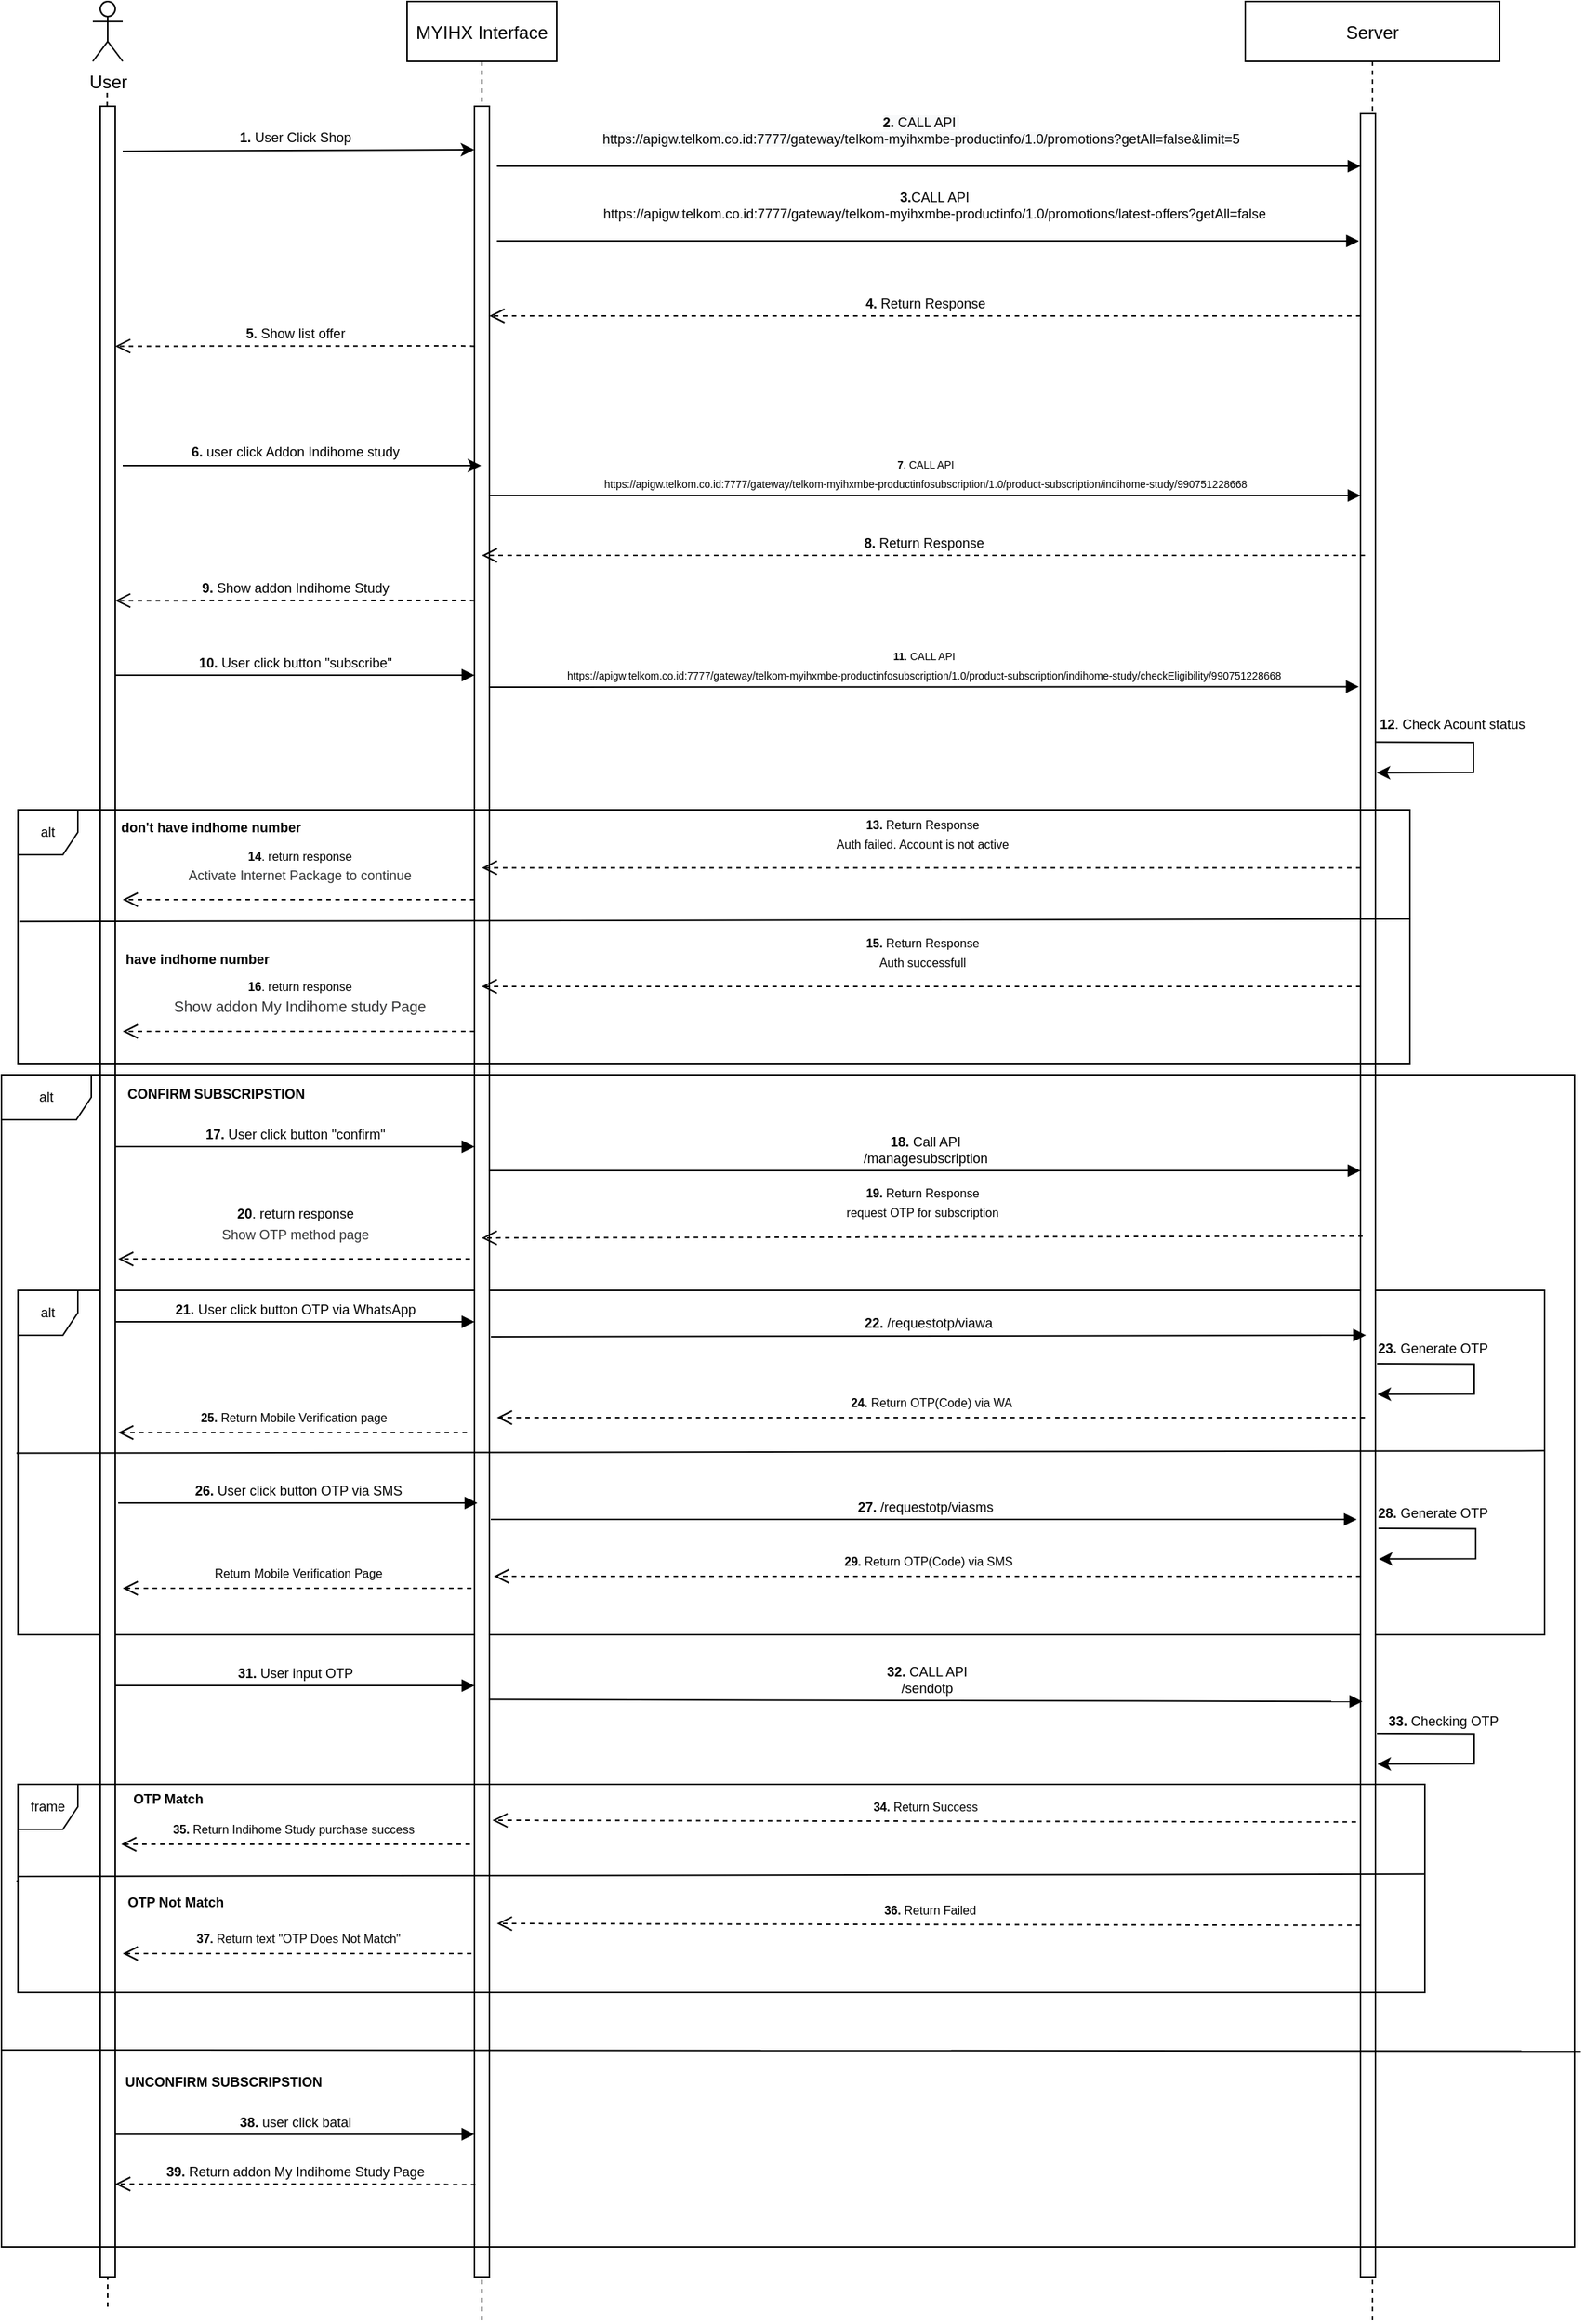 <mxfile version="16.1.0" type="device"><diagram id="kgpKYQtTHZ0yAKxKKP6v" name="Page-1"><mxGraphModel dx="1673" dy="925" grid="1" gridSize="10" guides="1" tooltips="1" connect="1" arrows="1" fold="1" page="1" pageScale="1" pageWidth="1169" pageHeight="1654" math="0" shadow="0"><root><mxCell id="0"/><mxCell id="1" parent="0"/><mxCell id="UdE4T_In16IvstI7TLMH-54" value="&lt;p style=&quot;line-height: 0 ; font-size: 9px&quot;&gt;&lt;font style=&quot;font-size: 9px&quot;&gt;&lt;b&gt;20&lt;/b&gt;. return response&lt;/font&gt;&lt;/p&gt;&lt;p style=&quot;box-sizing: border-box ; margin: 0px auto 0.5rem ; line-height: 1.2 ; color: rgb(51 , 52 , 53) ; max-width: 400px ; font-size: 9px&quot;&gt;&lt;font style=&quot;font-size: 9px&quot;&gt;Show OTP method page&lt;/font&gt;&lt;/p&gt;&lt;p&gt;&lt;/p&gt;" style="html=1;verticalAlign=bottom;endArrow=open;dashed=1;endSize=8;rounded=0;fontSize=7;" edge="1" parent="1"><mxGeometry relative="1" as="geometry"><mxPoint x="392" y="910" as="sourcePoint"/><mxPoint x="157" y="910" as="targetPoint"/><Array as="points"/></mxGeometry></mxCell><mxCell id="UdE4T_In16IvstI7TLMH-68" value="alt" style="shape=umlFrame;whiteSpace=wrap;html=1;fontFamily=Helvetica;fontSize=9;fontColor=#000000;fillColor=none;width=40;height=30;" vertex="1" parent="1"><mxGeometry x="90" y="931" width="1020" height="230" as="geometry"/></mxCell><mxCell id="UdE4T_In16IvstI7TLMH-1" value="MYIHX Interface" style="shape=umlLifeline;perimeter=lifelinePerimeter;container=1;collapsible=0;recursiveResize=0;rounded=0;shadow=0;strokeWidth=1;" vertex="1" parent="1"><mxGeometry x="350" y="70" width="100" height="1550" as="geometry"/></mxCell><mxCell id="UdE4T_In16IvstI7TLMH-2" value="" style="points=[];perimeter=orthogonalPerimeter;rounded=0;shadow=0;strokeWidth=1;" vertex="1" parent="UdE4T_In16IvstI7TLMH-1"><mxGeometry x="45" y="70" width="10" height="1450" as="geometry"/></mxCell><mxCell id="UdE4T_In16IvstI7TLMH-21" value="&lt;font style=&quot;font-size: 7px&quot;&gt;&lt;b&gt;7&lt;/b&gt;. CALL API&lt;br&gt;https://apigw.telkom.co.id:7777/gateway/telkom-myihxmbe-productinfosubscription/1.0/product-subscription/indihome-study/990751228668&lt;/font&gt;" style="html=1;verticalAlign=bottom;endArrow=block;rounded=0;" edge="1" parent="UdE4T_In16IvstI7TLMH-1" target="UdE4T_In16IvstI7TLMH-4"><mxGeometry width="80" relative="1" as="geometry"><mxPoint x="55" y="330" as="sourcePoint"/><mxPoint x="595" y="330" as="targetPoint"/></mxGeometry></mxCell><mxCell id="UdE4T_In16IvstI7TLMH-50" value="&lt;b&gt;18. &lt;/b&gt;Call API&lt;br&gt;/managesubscription" style="html=1;verticalAlign=bottom;endArrow=block;rounded=0;fontFamily=Helvetica;fontSize=9;fontColor=#000000;" edge="1" parent="UdE4T_In16IvstI7TLMH-1"><mxGeometry width="80" relative="1" as="geometry"><mxPoint x="55" y="781" as="sourcePoint"/><mxPoint x="637" y="781" as="targetPoint"/></mxGeometry></mxCell><mxCell id="UdE4T_In16IvstI7TLMH-77" value="&lt;p style=&quot;line-height: 0&quot;&gt;&lt;font style=&quot;font-size: 8px&quot;&gt;&lt;b&gt;35.&amp;nbsp;&lt;/b&gt;Return Indihome Study purchase success&amp;nbsp;&amp;nbsp;&lt;/font&gt;&lt;/p&gt;&lt;p&gt;&lt;/p&gt;" style="html=1;verticalAlign=bottom;endArrow=open;dashed=1;endSize=8;rounded=0;fontSize=7;" edge="1" parent="UdE4T_In16IvstI7TLMH-1"><mxGeometry relative="1" as="geometry"><mxPoint x="42" y="1231.0" as="sourcePoint"/><mxPoint x="-191" y="1231.0" as="targetPoint"/><Array as="points"/></mxGeometry></mxCell><mxCell id="UdE4T_In16IvstI7TLMH-3" value="Server" style="shape=umlLifeline;perimeter=lifelinePerimeter;container=1;collapsible=0;recursiveResize=0;rounded=0;shadow=0;strokeWidth=1;" vertex="1" parent="1"><mxGeometry x="910" y="70" width="170" height="1550" as="geometry"/></mxCell><mxCell id="UdE4T_In16IvstI7TLMH-4" value="" style="points=[];perimeter=orthogonalPerimeter;rounded=0;shadow=0;strokeWidth=1;" vertex="1" parent="UdE4T_In16IvstI7TLMH-3"><mxGeometry x="77" y="75" width="10" height="1445" as="geometry"/></mxCell><mxCell id="UdE4T_In16IvstI7TLMH-29" value="" style="endArrow=classic;html=1;rounded=0;fontSize=9;exitX=1.005;exitY=0.666;exitDx=0;exitDy=0;exitPerimeter=0;entryX=1.036;entryY=0.728;entryDx=0;entryDy=0;entryPerimeter=0;" edge="1" parent="UdE4T_In16IvstI7TLMH-3"><mxGeometry width="50" height="50" relative="1" as="geometry"><mxPoint x="87.53" y="494.78" as="sourcePoint"/><mxPoint x="87.84" y="515.24" as="targetPoint"/><Array as="points"><mxPoint x="152.48" y="495"/><mxPoint x="152.48" y="515"/></Array></mxGeometry></mxCell><mxCell id="UdE4T_In16IvstI7TLMH-66" value="&lt;b&gt;28. &lt;/b&gt;Generate OTP" style="text;html=1;align=center;verticalAlign=middle;resizable=0;points=[];autosize=1;strokeColor=none;fillColor=none;fontSize=9;fontFamily=Helvetica;fontColor=#000000;" vertex="1" parent="UdE4T_In16IvstI7TLMH-3"><mxGeometry x="80" y="1000" width="90" height="20" as="geometry"/></mxCell><mxCell id="UdE4T_In16IvstI7TLMH-58" value="&lt;b&gt;23. &lt;/b&gt;Generate OTP" style="text;html=1;align=center;verticalAlign=middle;resizable=0;points=[];autosize=1;strokeColor=none;fillColor=none;fontSize=9;fontFamily=Helvetica;fontColor=#000000;" vertex="1" parent="UdE4T_In16IvstI7TLMH-3"><mxGeometry x="80" y="890" width="90" height="20" as="geometry"/></mxCell><mxCell id="UdE4T_In16IvstI7TLMH-57" value="" style="endArrow=classic;html=1;rounded=0;fontSize=9;exitX=1.005;exitY=0.666;exitDx=0;exitDy=0;exitPerimeter=0;entryX=1.036;entryY=0.728;entryDx=0;entryDy=0;entryPerimeter=0;" edge="1" parent="UdE4T_In16IvstI7TLMH-3"><mxGeometry width="50" height="50" relative="1" as="geometry"><mxPoint x="88.05" y="910.0" as="sourcePoint"/><mxPoint x="88.36" y="930.46" as="targetPoint"/><Array as="points"><mxPoint x="153" y="910.22"/><mxPoint x="153" y="930.22"/></Array></mxGeometry></mxCell><mxCell id="UdE4T_In16IvstI7TLMH-65" value="" style="endArrow=classic;html=1;rounded=0;fontSize=9;exitX=1.005;exitY=0.666;exitDx=0;exitDy=0;exitPerimeter=0;entryX=1.036;entryY=0.728;entryDx=0;entryDy=0;entryPerimeter=0;" edge="1" parent="UdE4T_In16IvstI7TLMH-3"><mxGeometry width="50" height="50" relative="1" as="geometry"><mxPoint x="89" y="1020.0" as="sourcePoint"/><mxPoint x="89.31" y="1040.46" as="targetPoint"/><Array as="points"><mxPoint x="153.95" y="1020.22"/><mxPoint x="153.95" y="1040.22"/></Array></mxGeometry></mxCell><mxCell id="UdE4T_In16IvstI7TLMH-5" value="" style="endArrow=classic;html=1;rounded=0;entryX=-0.014;entryY=0.02;entryDx=0;entryDy=0;entryPerimeter=0;" edge="1" parent="1" target="UdE4T_In16IvstI7TLMH-2"><mxGeometry width="50" height="50" relative="1" as="geometry"><mxPoint x="160" y="170" as="sourcePoint"/><mxPoint x="440" y="170" as="targetPoint"/></mxGeometry></mxCell><mxCell id="UdE4T_In16IvstI7TLMH-6" value="&lt;font style=&quot;font-size: 9px&quot;&gt;&lt;b&gt;1.&lt;/b&gt; User Click Shop&lt;/font&gt;" style="text;html=1;align=center;verticalAlign=middle;resizable=0;points=[];autosize=1;strokeColor=none;fillColor=none;" vertex="1" parent="1"><mxGeometry x="230" y="150" width="90" height="20" as="geometry"/></mxCell><mxCell id="UdE4T_In16IvstI7TLMH-7" value="&lt;font style=&quot;font-size: 9px&quot;&gt;&lt;br&gt;&lt;/font&gt;" style="text;html=1;align=center;verticalAlign=middle;resizable=0;points=[];autosize=1;strokeColor=none;fillColor=none;" vertex="1" parent="1"><mxGeometry x="630" y="130" width="20" height="20" as="geometry"/></mxCell><mxCell id="UdE4T_In16IvstI7TLMH-8" value="&lt;b&gt;4. &lt;/b&gt;Return Response" style="html=1;verticalAlign=bottom;endArrow=open;dashed=1;endSize=8;rounded=0;fontSize=9;" edge="1" parent="1" source="UdE4T_In16IvstI7TLMH-4" target="UdE4T_In16IvstI7TLMH-2"><mxGeometry relative="1" as="geometry"><mxPoint x="620" y="210" as="sourcePoint"/><mxPoint x="540" y="210" as="targetPoint"/><Array as="points"><mxPoint x="640" y="280"/></Array></mxGeometry></mxCell><mxCell id="UdE4T_In16IvstI7TLMH-13" value="&lt;b&gt;5. &lt;/b&gt;Show list offer" style="html=1;verticalAlign=bottom;endArrow=open;dashed=1;endSize=8;rounded=0;fontSize=9;" edge="1" parent="1"><mxGeometry relative="1" as="geometry"><mxPoint x="395" y="300.24" as="sourcePoint"/><mxPoint x="155" y="300.24" as="targetPoint"/><Array as="points"><mxPoint x="385" y="300"/></Array></mxGeometry></mxCell><mxCell id="UdE4T_In16IvstI7TLMH-14" value="&lt;b&gt;3.&lt;/b&gt;CALL API &lt;br&gt;https://apigw.telkom.co.id:7777/gateway/telkom-myihxmbe-productinfo/1.0/promotions/latest-offers?getAll=false" style="html=1;verticalAlign=bottom;endArrow=block;rounded=0;fontSize=9;targetPerimeterSpacing=1;" edge="1" parent="1" target="UdE4T_In16IvstI7TLMH-4"><mxGeometry x="0.013" y="10" width="80" relative="1" as="geometry"><mxPoint x="410" y="230" as="sourcePoint"/><mxPoint x="610" y="230" as="targetPoint"/><Array as="points"><mxPoint x="640" y="230"/></Array><mxPoint as="offset"/></mxGeometry></mxCell><mxCell id="UdE4T_In16IvstI7TLMH-15" value="&lt;b style=&quot;background-color: rgb(248 , 249 , 250)&quot;&gt;2.&lt;/b&gt;&lt;span style=&quot;background-color: rgb(248 , 249 , 250)&quot;&gt;&amp;nbsp;CALL API&amp;nbsp;&lt;/span&gt;&lt;br style=&quot;background-color: rgb(248 , 249 , 250)&quot;&gt;&lt;span style=&quot;background-color: rgb(248 , 249 , 250)&quot;&gt;https://apigw.telkom.co.id:7777/gateway/telkom-myihxmbe-productinfo/1.0/promotions?getAll=false&amp;amp;limit=5&lt;/span&gt;" style="html=1;verticalAlign=bottom;endArrow=block;rounded=0;fontSize=9;endSize=6;targetPerimeterSpacing=0;" edge="1" parent="1" target="UdE4T_In16IvstI7TLMH-4"><mxGeometry x="-0.021" y="10" width="80" relative="1" as="geometry"><mxPoint x="410" y="180" as="sourcePoint"/><mxPoint x="860" y="180" as="targetPoint"/><Array as="points"><mxPoint x="630" y="180"/></Array><mxPoint as="offset"/></mxGeometry></mxCell><mxCell id="UdE4T_In16IvstI7TLMH-10" value="User" style="shape=umlActor;verticalLabelPosition=bottom;verticalAlign=top;html=1;outlineConnect=0;" vertex="1" parent="1"><mxGeometry x="140" y="70" width="20" height="40" as="geometry"/></mxCell><mxCell id="UdE4T_In16IvstI7TLMH-11" value="" style="endArrow=none;dashed=1;html=1;rounded=0;" edge="1" parent="1"><mxGeometry width="50" height="50" relative="1" as="geometry"><mxPoint x="150" y="1610" as="sourcePoint"/><mxPoint x="149.66" y="130" as="targetPoint"/></mxGeometry></mxCell><mxCell id="UdE4T_In16IvstI7TLMH-12" value="" style="points=[];perimeter=orthogonalPerimeter;rounded=0;shadow=0;strokeWidth=1;" vertex="1" parent="1"><mxGeometry x="145" y="140" width="10" height="1450" as="geometry"/></mxCell><mxCell id="UdE4T_In16IvstI7TLMH-19" value="" style="endArrow=classic;html=1;rounded=0;" edge="1" parent="1" target="UdE4T_In16IvstI7TLMH-1"><mxGeometry width="50" height="50" relative="1" as="geometry"><mxPoint x="160" y="380" as="sourcePoint"/><mxPoint x="390" y="380" as="targetPoint"/></mxGeometry></mxCell><mxCell id="UdE4T_In16IvstI7TLMH-20" value="&lt;font style=&quot;font-size: 9px&quot;&gt;&lt;b&gt;6. &lt;/b&gt;user click Addon Indihome study&lt;/font&gt;" style="text;html=1;align=center;verticalAlign=middle;resizable=0;points=[];autosize=1;strokeColor=none;fillColor=none;" vertex="1" parent="1"><mxGeometry x="200" y="360" width="150" height="20" as="geometry"/></mxCell><mxCell id="UdE4T_In16IvstI7TLMH-23" value="&lt;b&gt;8. &lt;/b&gt;Return Response" style="html=1;verticalAlign=bottom;endArrow=open;dashed=1;endSize=8;rounded=0;fontSize=9;" edge="1" parent="1" target="UdE4T_In16IvstI7TLMH-1"><mxGeometry relative="1" as="geometry"><mxPoint x="990" y="440" as="sourcePoint"/><mxPoint x="410" y="440" as="targetPoint"/><Array as="points"><mxPoint x="660" y="440"/></Array></mxGeometry></mxCell><mxCell id="UdE4T_In16IvstI7TLMH-24" value="&lt;b&gt;9. &lt;/b&gt;Show addon Indihome Study" style="html=1;verticalAlign=bottom;endArrow=open;dashed=1;endSize=8;rounded=0;fontSize=9;" edge="1" parent="1"><mxGeometry relative="1" as="geometry"><mxPoint x="395" y="470.24" as="sourcePoint"/><mxPoint x="155" y="470.24" as="targetPoint"/><Array as="points"><mxPoint x="385" y="470"/></Array></mxGeometry></mxCell><mxCell id="UdE4T_In16IvstI7TLMH-25" value="&lt;b&gt;10.&lt;/b&gt; User click button &quot;subscribe&quot;" style="html=1;verticalAlign=bottom;endArrow=block;rounded=0;fontSize=9;" edge="1" parent="1"><mxGeometry width="80" relative="1" as="geometry"><mxPoint x="155" y="520" as="sourcePoint"/><mxPoint x="395" y="520" as="targetPoint"/></mxGeometry></mxCell><mxCell id="UdE4T_In16IvstI7TLMH-28" value="&lt;font style=&quot;font-size: 7px&quot;&gt;&lt;b&gt;11&lt;/b&gt;. CALL API&lt;br&gt;https://apigw.telkom.co.id:7777/gateway/telkom-myihxmbe-productinfosubscription/1.0/product-subscription/indihome-study/checkEligibility/990751228668&lt;/font&gt;" style="html=1;verticalAlign=bottom;endArrow=block;rounded=0;entryX=-0.112;entryY=0.287;entryDx=0;entryDy=0;entryPerimeter=0;" edge="1" parent="1"><mxGeometry width="80" relative="1" as="geometry"><mxPoint x="405" y="528.0" as="sourcePoint"/><mxPoint x="985.88" y="527.715" as="targetPoint"/></mxGeometry></mxCell><mxCell id="UdE4T_In16IvstI7TLMH-32" value="&lt;p style=&quot;line-height: 0&quot;&gt;&lt;span style=&quot;font-size: 8px&quot;&gt;&lt;b&gt;14&lt;/b&gt;. return response&lt;/span&gt;&lt;/p&gt;&lt;p style=&quot;box-sizing: border-box ; margin: 0px auto 0.5rem ; line-height: 1.2 ; color: rgb(51 , 52 , 53) ; max-width: 400px&quot;&gt;&lt;font style=&quot;font-size: 9px&quot;&gt;Activate Internet Package to continue&lt;/font&gt;&lt;/p&gt;&lt;p&gt;&lt;/p&gt;" style="html=1;verticalAlign=bottom;endArrow=open;dashed=1;endSize=8;rounded=0;fontSize=7;" edge="1" parent="1" source="UdE4T_In16IvstI7TLMH-2"><mxGeometry relative="1" as="geometry"><mxPoint x="695.05" y="630" as="sourcePoint"/><mxPoint x="160" y="670" as="targetPoint"/><Array as="points"/></mxGeometry></mxCell><mxCell id="UdE4T_In16IvstI7TLMH-31" value="&lt;p style=&quot;line-height: 0&quot;&gt;&lt;font style=&quot;font-size: 8px&quot;&gt;&lt;b&gt;13.&amp;nbsp;&lt;/b&gt;Return Response&lt;br&gt;&lt;/font&gt;&lt;/p&gt;&lt;p style=&quot;font-size: 8px&quot;&gt;&lt;span style=&quot;text-align: left&quot;&gt;&lt;font style=&quot;font-size: 8px&quot;&gt;Auth failed. Account is not active&lt;/font&gt;&lt;/span&gt;&lt;/p&gt;&lt;p&gt;&lt;/p&gt;" style="html=1;verticalAlign=bottom;endArrow=open;dashed=1;endSize=8;rounded=0;fontSize=7;entryX=0.5;entryY=0.622;entryDx=0;entryDy=0;entryPerimeter=0;" edge="1" parent="1" source="UdE4T_In16IvstI7TLMH-4"><mxGeometry relative="1" as="geometry"><mxPoint x="949.5" y="648.74" as="sourcePoint"/><mxPoint x="400" y="648.74" as="targetPoint"/><Array as="points"/></mxGeometry></mxCell><mxCell id="UdE4T_In16IvstI7TLMH-36" value="&lt;p style=&quot;line-height: 0&quot;&gt;&lt;font style=&quot;font-size: 8px&quot;&gt;&lt;b&gt;15.&amp;nbsp;&lt;/b&gt;Return Response&lt;br&gt;&lt;/font&gt;&lt;/p&gt;&lt;p style=&quot;font-size: 8px&quot;&gt;&lt;span style=&quot;text-align: left&quot;&gt;&lt;font style=&quot;font-size: 8px&quot;&gt;Auth successfull&lt;/font&gt;&lt;/span&gt;&lt;/p&gt;&lt;p&gt;&lt;/p&gt;" style="html=1;verticalAlign=bottom;endArrow=open;dashed=1;endSize=8;rounded=0;fontSize=7;" edge="1" parent="1" source="UdE4T_In16IvstI7TLMH-4"><mxGeometry relative="1" as="geometry"><mxPoint x="946.59" y="727.96" as="sourcePoint"/><mxPoint x="399.894" y="727.96" as="targetPoint"/><Array as="points"/></mxGeometry></mxCell><mxCell id="UdE4T_In16IvstI7TLMH-37" value="&lt;p style=&quot;line-height: 0&quot;&gt;&lt;span style=&quot;font-size: 8px&quot;&gt;&lt;b&gt;16&lt;/b&gt;. return response&lt;/span&gt;&lt;/p&gt;&lt;p style=&quot;box-sizing: border-box ; margin: 0px auto 0.5rem ; line-height: 1.2 ; color: rgb(51 , 52 , 53) ; max-width: 400px&quot;&gt;&lt;font size=&quot;1&quot;&gt;Show addon My Indihome study Page&lt;/font&gt;&lt;/p&gt;&lt;p&gt;&lt;/p&gt;" style="html=1;verticalAlign=bottom;endArrow=open;dashed=1;endSize=8;rounded=0;fontSize=7;" edge="1" parent="1"><mxGeometry relative="1" as="geometry"><mxPoint x="395" y="758" as="sourcePoint"/><mxPoint x="160" y="758" as="targetPoint"/><Array as="points"/></mxGeometry></mxCell><mxCell id="UdE4T_In16IvstI7TLMH-40" value="&lt;b&gt;don't have indhome number&lt;/b&gt;" style="text;html=1;align=left;verticalAlign=middle;resizable=0;points=[];autosize=1;strokeColor=none;fillColor=none;fontSize=9;fontFamily=Helvetica;fontColor=#000000;" vertex="1" parent="1"><mxGeometry x="157" y="612" width="140" height="20" as="geometry"/></mxCell><mxCell id="UdE4T_In16IvstI7TLMH-41" value="&lt;b&gt;have indhome number&lt;/b&gt;" style="text;html=1;align=left;verticalAlign=middle;resizable=0;points=[];autosize=1;strokeColor=none;fillColor=none;fontSize=9;fontFamily=Helvetica;fontColor=#000000;" vertex="1" parent="1"><mxGeometry x="160" y="700" width="110" height="20" as="geometry"/></mxCell><mxCell id="UdE4T_In16IvstI7TLMH-46" value="" style="endArrow=none;html=1;rounded=0;fontFamily=Helvetica;fontSize=9;fontColor=#000000;exitX=0.001;exitY=0.439;exitDx=0;exitDy=0;exitPerimeter=0;entryX=1;entryY=0.429;entryDx=0;entryDy=0;entryPerimeter=0;" edge="1" parent="1" source="UdE4T_In16IvstI7TLMH-38" target="UdE4T_In16IvstI7TLMH-38"><mxGeometry width="50" height="50" relative="1" as="geometry"><mxPoint x="68.18" y="684.8" as="sourcePoint"/><mxPoint x="980.91" y="684.8" as="targetPoint"/><Array as="points"><mxPoint x="460" y="684"/></Array></mxGeometry></mxCell><mxCell id="UdE4T_In16IvstI7TLMH-47" value="&lt;b&gt;17.&lt;/b&gt; User click button &quot;confirm&quot;" style="html=1;verticalAlign=bottom;endArrow=block;rounded=0;fontSize=9;" edge="1" parent="1"><mxGeometry width="80" relative="1" as="geometry"><mxPoint x="155" y="835" as="sourcePoint"/><mxPoint x="395" y="835" as="targetPoint"/></mxGeometry></mxCell><mxCell id="UdE4T_In16IvstI7TLMH-53" value="&lt;p style=&quot;line-height: 0&quot;&gt;&lt;font style=&quot;font-size: 8px&quot;&gt;&lt;b&gt;19.&amp;nbsp;&lt;/b&gt;Return Response&lt;br&gt;&lt;/font&gt;&lt;/p&gt;&lt;p style=&quot;text-align: left ; font-size: 8px&quot;&gt;request OTP for subscription&lt;/p&gt;&lt;p&gt;&lt;/p&gt;" style="html=1;verticalAlign=bottom;endArrow=open;dashed=1;endSize=8;rounded=0;fontSize=7;exitX=0.148;exitY=0.514;exitDx=0;exitDy=0;exitPerimeter=0;" edge="1" parent="1"><mxGeometry relative="1" as="geometry"><mxPoint x="988.48" y="894.73" as="sourcePoint"/><mxPoint x="399.894" y="895.96" as="targetPoint"/><Array as="points"/></mxGeometry></mxCell><mxCell id="UdE4T_In16IvstI7TLMH-55" value="&lt;b&gt;21.&lt;/b&gt; User click button OTP via WhatsApp" style="html=1;verticalAlign=bottom;endArrow=block;rounded=0;fontSize=9;" edge="1" parent="1"><mxGeometry width="80" relative="1" as="geometry"><mxPoint x="155" y="952" as="sourcePoint"/><mxPoint x="395" y="952" as="targetPoint"/></mxGeometry></mxCell><mxCell id="UdE4T_In16IvstI7TLMH-56" value="&lt;b&gt;22.&lt;/b&gt;&amp;nbsp;/requestotp/viawa" style="html=1;verticalAlign=bottom;endArrow=block;rounded=0;fontSize=9;entryX=0.008;entryY=0.048;entryDx=0;entryDy=0;entryPerimeter=0;" edge="1" parent="1" target="UdE4T_In16IvstI7TLMH-58"><mxGeometry width="80" relative="1" as="geometry"><mxPoint x="406" y="962.0" as="sourcePoint"/><mxPoint x="945.5" y="962.0" as="targetPoint"/></mxGeometry></mxCell><mxCell id="UdE4T_In16IvstI7TLMH-60" value="&lt;p style=&quot;line-height: 0&quot;&gt;&lt;font style=&quot;font-size: 8px&quot;&gt;&lt;b&gt;24.&amp;nbsp;&lt;/b&gt;Return OTP(Code) via WA&lt;/font&gt;&lt;/p&gt;&lt;p&gt;&lt;/p&gt;" style="html=1;verticalAlign=bottom;endArrow=open;dashed=1;endSize=8;rounded=0;fontSize=7;" edge="1" parent="1"><mxGeometry relative="1" as="geometry"><mxPoint x="990" y="1016" as="sourcePoint"/><mxPoint x="410" y="1016" as="targetPoint"/><Array as="points"/></mxGeometry></mxCell><mxCell id="UdE4T_In16IvstI7TLMH-61" value="&lt;b&gt;26.&lt;/b&gt; User click button OTP via SMS" style="html=1;verticalAlign=bottom;endArrow=block;rounded=0;fontSize=9;" edge="1" parent="1"><mxGeometry width="80" relative="1" as="geometry"><mxPoint x="157" y="1073" as="sourcePoint"/><mxPoint x="397" y="1073" as="targetPoint"/></mxGeometry></mxCell><mxCell id="UdE4T_In16IvstI7TLMH-62" value="&lt;b&gt;27.&lt;/b&gt;&amp;nbsp;/requestotp/viasms" style="html=1;verticalAlign=bottom;endArrow=block;rounded=0;fontSize=9;" edge="1" parent="1"><mxGeometry width="80" relative="1" as="geometry"><mxPoint x="406" y="1084.0" as="sourcePoint"/><mxPoint x="984.5" y="1084.0" as="targetPoint"/></mxGeometry></mxCell><mxCell id="UdE4T_In16IvstI7TLMH-63" value="&lt;p style=&quot;line-height: 0&quot;&gt;&lt;font style=&quot;font-size: 8px&quot;&gt;&lt;b&gt;29.&amp;nbsp;&lt;/b&gt;Return OTP(Code) via SMS&lt;/font&gt;&lt;/p&gt;&lt;p&gt;&lt;/p&gt;" style="html=1;verticalAlign=bottom;endArrow=open;dashed=1;endSize=8;rounded=0;fontSize=7;" edge="1" parent="1" source="UdE4T_In16IvstI7TLMH-4"><mxGeometry relative="1" as="geometry"><mxPoint x="980" y="1122" as="sourcePoint"/><mxPoint x="408" y="1122" as="targetPoint"/><Array as="points"/></mxGeometry></mxCell><mxCell id="UdE4T_In16IvstI7TLMH-64" value="&lt;p style=&quot;line-height: 0&quot;&gt;&lt;font style=&quot;font-size: 8px&quot;&gt;&lt;b&gt;25.&amp;nbsp;&lt;/b&gt;Return Mobile Verification page&lt;/font&gt;&lt;/p&gt;&lt;p&gt;&lt;/p&gt;" style="html=1;verticalAlign=bottom;endArrow=open;dashed=1;endSize=8;rounded=0;fontSize=7;" edge="1" parent="1"><mxGeometry relative="1" as="geometry"><mxPoint x="390" y="1026" as="sourcePoint"/><mxPoint x="157" y="1026" as="targetPoint"/><Array as="points"/></mxGeometry></mxCell><mxCell id="UdE4T_In16IvstI7TLMH-67" value="&lt;p style=&quot;line-height: 0&quot;&gt;&lt;span style=&quot;font-size: 8px&quot;&gt;Return Mobile Verification Page&lt;/span&gt;&lt;/p&gt;&lt;p&gt;&lt;/p&gt;" style="html=1;verticalAlign=bottom;endArrow=open;dashed=1;endSize=8;rounded=0;fontSize=7;" edge="1" parent="1"><mxGeometry relative="1" as="geometry"><mxPoint x="393" y="1130" as="sourcePoint"/><mxPoint x="160" y="1130" as="targetPoint"/><Array as="points"/></mxGeometry></mxCell><mxCell id="UdE4T_In16IvstI7TLMH-69" value="&lt;b&gt;12&lt;/b&gt;. Check Acount status" style="text;html=1;align=center;verticalAlign=middle;resizable=0;points=[];autosize=1;strokeColor=none;fillColor=none;fontSize=9;fontFamily=Helvetica;fontColor=#000000;" vertex="1" parent="1"><mxGeometry x="993" y="543" width="110" height="20" as="geometry"/></mxCell><mxCell id="UdE4T_In16IvstI7TLMH-70" value="" style="endArrow=none;html=1;rounded=0;fontFamily=Helvetica;fontSize=9;fontColor=#000000;exitX=-0.001;exitY=0.473;exitDx=0;exitDy=0;exitPerimeter=0;entryX=1;entryY=0.466;entryDx=0;entryDy=0;entryPerimeter=0;" edge="1" parent="1" source="UdE4T_In16IvstI7TLMH-68" target="UdE4T_In16IvstI7TLMH-68"><mxGeometry width="50" height="50" relative="1" as="geometry"><mxPoint x="700" y="1120" as="sourcePoint"/><mxPoint x="750" y="1070" as="targetPoint"/></mxGeometry></mxCell><mxCell id="UdE4T_In16IvstI7TLMH-72" value="&lt;b&gt;31.&lt;/b&gt; User input OTP" style="html=1;verticalAlign=bottom;endArrow=block;rounded=0;fontSize=9;" edge="1" parent="1"><mxGeometry width="80" relative="1" as="geometry"><mxPoint x="155" y="1195" as="sourcePoint"/><mxPoint x="395" y="1195" as="targetPoint"/></mxGeometry></mxCell><mxCell id="UdE4T_In16IvstI7TLMH-38" value="alt" style="shape=umlFrame;whiteSpace=wrap;html=1;fontFamily=Helvetica;fontSize=9;fontColor=#000000;fillColor=none;width=40;height=30;" vertex="1" parent="1"><mxGeometry x="90" y="610" width="930" height="170" as="geometry"/></mxCell><mxCell id="UdE4T_In16IvstI7TLMH-73" value="&lt;b&gt;32.&lt;/b&gt;&amp;nbsp;CALL API&lt;br&gt;/sendotp" style="html=1;verticalAlign=bottom;endArrow=block;rounded=0;fontSize=9;entryX=0.125;entryY=0.734;entryDx=0;entryDy=0;entryPerimeter=0;exitX=1.005;exitY=0.734;exitDx=0;exitDy=0;exitPerimeter=0;" edge="1" parent="1" source="UdE4T_In16IvstI7TLMH-2" target="UdE4T_In16IvstI7TLMH-4"><mxGeometry width="80" relative="1" as="geometry"><mxPoint x="405.0" y="1207.765" as="sourcePoint"/><mxPoint x="986.59" y="1207.765" as="targetPoint"/></mxGeometry></mxCell><mxCell id="UdE4T_In16IvstI7TLMH-74" value="" style="endArrow=classic;html=1;rounded=0;fontSize=9;exitX=1.005;exitY=0.666;exitDx=0;exitDy=0;exitPerimeter=0;entryX=1.036;entryY=0.728;entryDx=0;entryDy=0;entryPerimeter=0;" edge="1" parent="1"><mxGeometry width="50" height="50" relative="1" as="geometry"><mxPoint x="998" y="1227.0" as="sourcePoint"/><mxPoint x="998.31" y="1247.46" as="targetPoint"/><Array as="points"><mxPoint x="1062.95" y="1227.22"/><mxPoint x="1062.95" y="1247.22"/></Array></mxGeometry></mxCell><mxCell id="UdE4T_In16IvstI7TLMH-75" value="&lt;b&gt;33. &lt;/b&gt;Checking OTP" style="text;html=1;align=center;verticalAlign=middle;resizable=0;points=[];autosize=1;strokeColor=none;fillColor=none;fontSize=9;fontFamily=Helvetica;fontColor=#000000;" vertex="1" parent="1"><mxGeometry x="997" y="1209" width="90" height="20" as="geometry"/></mxCell><mxCell id="UdE4T_In16IvstI7TLMH-76" value="&lt;p style=&quot;line-height: 0&quot;&gt;&lt;font style=&quot;font-size: 8px&quot;&gt;&lt;b&gt;34.&amp;nbsp;&lt;/b&gt;Return Success&lt;/font&gt;&lt;/p&gt;&lt;p&gt;&lt;/p&gt;" style="html=1;verticalAlign=bottom;endArrow=open;dashed=1;endSize=8;rounded=0;fontSize=7;exitX=-0.2;exitY=0.714;exitDx=0;exitDy=0;exitPerimeter=0;" edge="1" parent="1"><mxGeometry relative="1" as="geometry"><mxPoint x="984" y="1286.18" as="sourcePoint"/><mxPoint x="407" y="1285.0" as="targetPoint"/><Array as="points"/></mxGeometry></mxCell><mxCell id="UdE4T_In16IvstI7TLMH-78" value="&lt;p style=&quot;line-height: 0&quot;&gt;&lt;font style=&quot;font-size: 8px&quot;&gt;&lt;b&gt;36.&amp;nbsp;&lt;/b&gt;Return Failed&lt;/font&gt;&lt;/p&gt;&lt;p&gt;&lt;/p&gt;" style="html=1;verticalAlign=bottom;endArrow=open;dashed=1;endSize=8;rounded=0;fontSize=7;exitX=-0.2;exitY=0.714;exitDx=0;exitDy=0;exitPerimeter=0;" edge="1" parent="1"><mxGeometry relative="1" as="geometry"><mxPoint x="987" y="1355.18" as="sourcePoint"/><mxPoint x="410" y="1354.0" as="targetPoint"/><Array as="points"/></mxGeometry></mxCell><mxCell id="UdE4T_In16IvstI7TLMH-80" value="&lt;p style=&quot;line-height: 0&quot;&gt;&lt;font style=&quot;font-size: 8px&quot;&gt;&lt;b&gt;37.&amp;nbsp;&lt;/b&gt;Return text &quot;OTP Does Not Match&quot;&lt;/font&gt;&lt;/p&gt;&lt;p&gt;&lt;/p&gt;" style="html=1;verticalAlign=bottom;endArrow=open;dashed=1;endSize=8;rounded=0;fontSize=7;" edge="1" parent="1"><mxGeometry relative="1" as="geometry"><mxPoint x="393" y="1374.0" as="sourcePoint"/><mxPoint x="160" y="1374.0" as="targetPoint"/><Array as="points"/></mxGeometry></mxCell><mxCell id="UdE4T_In16IvstI7TLMH-85" value="" style="endArrow=none;html=1;rounded=0;fontFamily=Helvetica;fontSize=9;fontColor=#000000;exitX=-0.001;exitY=0.508;exitDx=0;exitDy=0;exitPerimeter=0;" edge="1" parent="1" target="UdE4T_In16IvstI7TLMH-81"><mxGeometry width="50" height="50" relative="1" as="geometry"><mxPoint x="88.97" y="1325.612" as="sourcePoint"/><mxPoint x="1123.09" y="1324.778" as="targetPoint"/></mxGeometry></mxCell><mxCell id="UdE4T_In16IvstI7TLMH-81" value="frame" style="shape=umlFrame;whiteSpace=wrap;html=1;fontFamily=Helvetica;fontSize=9;fontColor=#000000;fillColor=none;width=40;height=30;" vertex="1" parent="1"><mxGeometry x="90" y="1261" width="940" height="139" as="geometry"/></mxCell><mxCell id="UdE4T_In16IvstI7TLMH-86" value="&lt;b&gt;OTP Match&lt;/b&gt;" style="text;html=1;align=center;verticalAlign=middle;resizable=0;points=[];autosize=1;strokeColor=none;fillColor=none;fontSize=9;fontFamily=Helvetica;fontColor=#000000;" vertex="1" parent="1"><mxGeometry x="160" y="1261" width="60" height="20" as="geometry"/></mxCell><mxCell id="UdE4T_In16IvstI7TLMH-87" value="&lt;b&gt;OTP Not Match&lt;/b&gt;" style="text;html=1;align=center;verticalAlign=middle;resizable=0;points=[];autosize=1;strokeColor=none;fillColor=none;fontSize=9;fontFamily=Helvetica;fontColor=#000000;" vertex="1" parent="1"><mxGeometry x="155" y="1330" width="80" height="20" as="geometry"/></mxCell><mxCell id="UdE4T_In16IvstI7TLMH-88" value="" style="endArrow=none;html=1;rounded=0;fontFamily=Helvetica;fontSize=9;fontColor=#000000;exitX=0;exitY=0.442;exitDx=0;exitDy=0;exitPerimeter=0;entryX=1;entryY=0.431;entryDx=0;entryDy=0;entryPerimeter=0;" edge="1" parent="1" source="UdE4T_In16IvstI7TLMH-81" target="UdE4T_In16IvstI7TLMH-81"><mxGeometry width="50" height="50" relative="1" as="geometry"><mxPoint x="470" y="1330" as="sourcePoint"/><mxPoint x="520" y="1280" as="targetPoint"/></mxGeometry></mxCell><mxCell id="UdE4T_In16IvstI7TLMH-91" value="" style="endArrow=none;html=1;rounded=0;fontFamily=Helvetica;fontSize=9;fontColor=#000000;exitX=0;exitY=0.832;exitDx=0;exitDy=0;exitPerimeter=0;entryX=1.004;entryY=0.833;entryDx=0;entryDy=0;entryPerimeter=0;" edge="1" parent="1" source="UdE4T_In16IvstI7TLMH-89" target="UdE4T_In16IvstI7TLMH-89"><mxGeometry width="50" height="50" relative="1" as="geometry"><mxPoint x="570" y="1320" as="sourcePoint"/><mxPoint x="620" y="1270" as="targetPoint"/></mxGeometry></mxCell><mxCell id="UdE4T_In16IvstI7TLMH-92" value="&lt;b&gt;CONFIRM SUBSCRIPSTION&lt;/b&gt;" style="text;html=1;align=center;verticalAlign=middle;resizable=0;points=[];autosize=1;strokeColor=none;fillColor=none;fontSize=9;fontFamily=Helvetica;fontColor=#000000;" vertex="1" parent="1"><mxGeometry x="157" y="790" width="130" height="20" as="geometry"/></mxCell><mxCell id="UdE4T_In16IvstI7TLMH-93" value="&lt;b&gt;UNCONFIRM SUBSCRIPSTION&lt;/b&gt;" style="text;html=1;align=center;verticalAlign=middle;resizable=0;points=[];autosize=1;strokeColor=none;fillColor=none;fontSize=9;fontFamily=Helvetica;fontColor=#000000;" vertex="1" parent="1"><mxGeometry x="152" y="1450" width="150" height="20" as="geometry"/></mxCell><mxCell id="UdE4T_In16IvstI7TLMH-95" value="&lt;b&gt;38.&lt;/b&gt; user click batal" style="html=1;verticalAlign=bottom;endArrow=block;rounded=0;fontFamily=Helvetica;fontSize=9;fontColor=#000000;entryX=-0.003;entryY=0.946;entryDx=0;entryDy=0;entryPerimeter=0;" edge="1" parent="1"><mxGeometry width="80" relative="1" as="geometry"><mxPoint x="155" y="1494.7" as="sourcePoint"/><mxPoint x="394.97" y="1494.7" as="targetPoint"/></mxGeometry></mxCell><mxCell id="UdE4T_In16IvstI7TLMH-96" value="&lt;b&gt;39. &lt;/b&gt;Return addon My Indihome Study Page" style="html=1;verticalAlign=bottom;endArrow=open;dashed=1;endSize=8;rounded=0;fontFamily=Helvetica;fontSize=9;fontColor=#000000;exitX=0.067;exitY=0.952;exitDx=0;exitDy=0;exitPerimeter=0;" edge="1" parent="1"><mxGeometry relative="1" as="geometry"><mxPoint x="395.67" y="1528.4" as="sourcePoint"/><mxPoint x="155" y="1528" as="targetPoint"/><Array as="points"><mxPoint x="310" y="1528"/></Array></mxGeometry></mxCell><mxCell id="UdE4T_In16IvstI7TLMH-89" value="alt" style="shape=umlFrame;whiteSpace=wrap;html=1;fontFamily=Helvetica;fontSize=9;fontColor=#000000;fillColor=none;" vertex="1" parent="1"><mxGeometry x="79" y="787" width="1051" height="783" as="geometry"/></mxCell></root></mxGraphModel></diagram></mxfile>